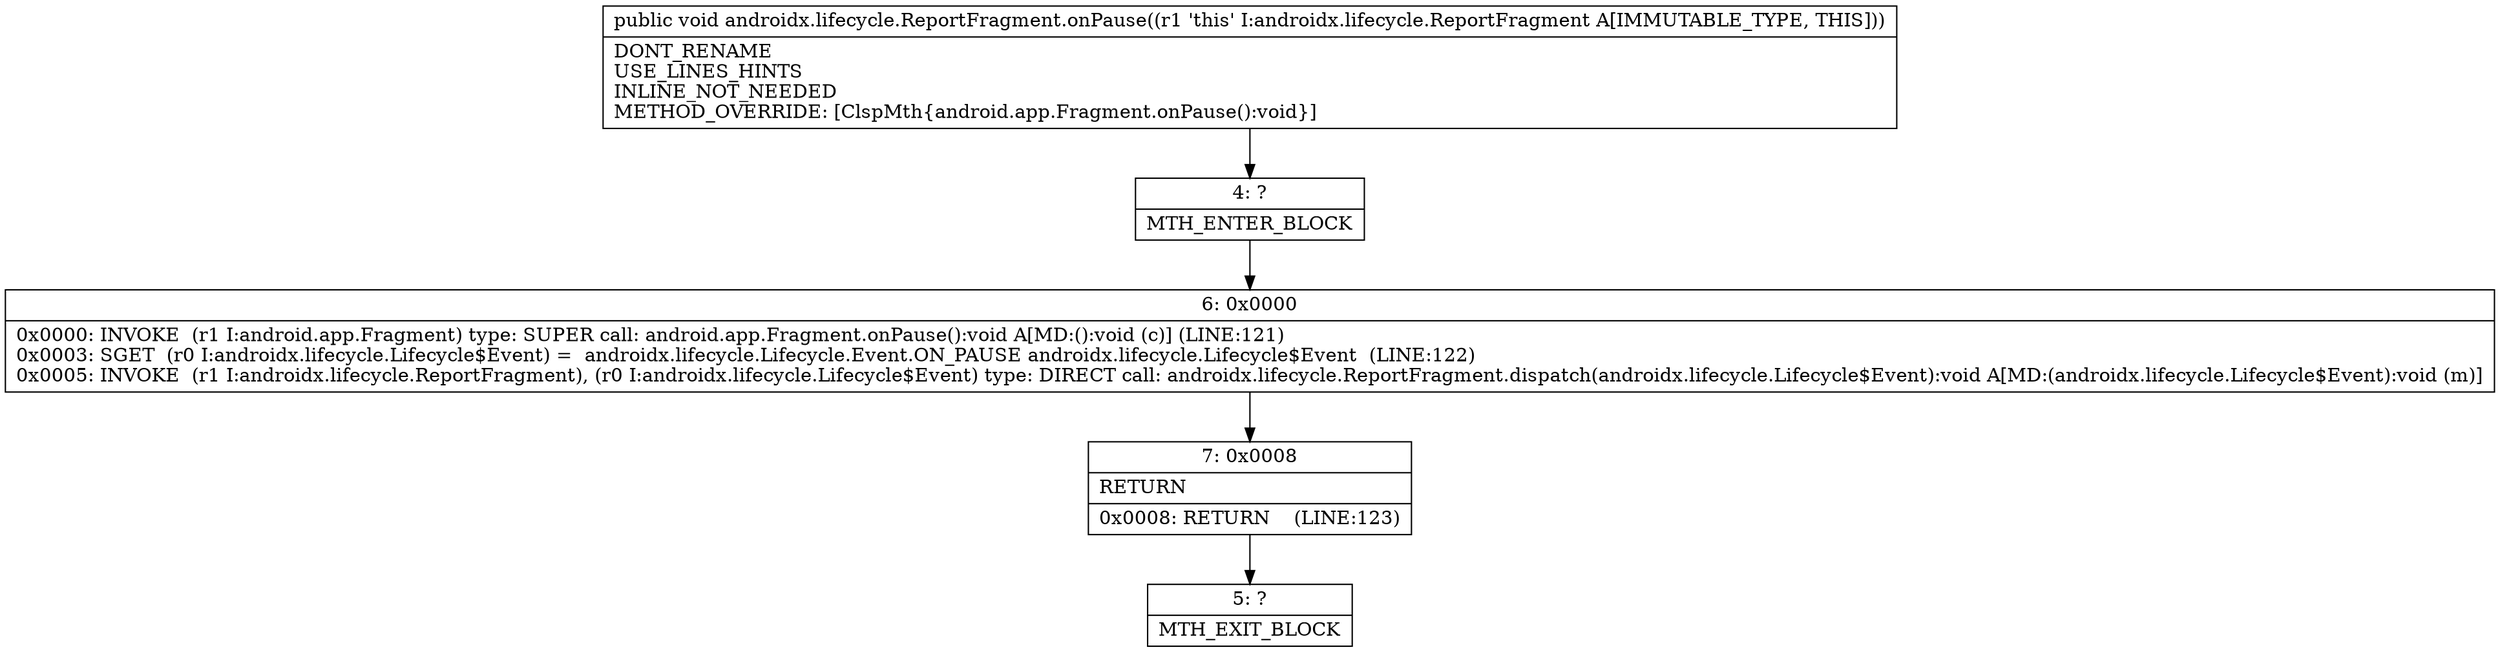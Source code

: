 digraph "CFG forandroidx.lifecycle.ReportFragment.onPause()V" {
Node_4 [shape=record,label="{4\:\ ?|MTH_ENTER_BLOCK\l}"];
Node_6 [shape=record,label="{6\:\ 0x0000|0x0000: INVOKE  (r1 I:android.app.Fragment) type: SUPER call: android.app.Fragment.onPause():void A[MD:():void (c)] (LINE:121)\l0x0003: SGET  (r0 I:androidx.lifecycle.Lifecycle$Event) =  androidx.lifecycle.Lifecycle.Event.ON_PAUSE androidx.lifecycle.Lifecycle$Event  (LINE:122)\l0x0005: INVOKE  (r1 I:androidx.lifecycle.ReportFragment), (r0 I:androidx.lifecycle.Lifecycle$Event) type: DIRECT call: androidx.lifecycle.ReportFragment.dispatch(androidx.lifecycle.Lifecycle$Event):void A[MD:(androidx.lifecycle.Lifecycle$Event):void (m)]\l}"];
Node_7 [shape=record,label="{7\:\ 0x0008|RETURN\l|0x0008: RETURN    (LINE:123)\l}"];
Node_5 [shape=record,label="{5\:\ ?|MTH_EXIT_BLOCK\l}"];
MethodNode[shape=record,label="{public void androidx.lifecycle.ReportFragment.onPause((r1 'this' I:androidx.lifecycle.ReportFragment A[IMMUTABLE_TYPE, THIS]))  | DONT_RENAME\lUSE_LINES_HINTS\lINLINE_NOT_NEEDED\lMETHOD_OVERRIDE: [ClspMth\{android.app.Fragment.onPause():void\}]\l}"];
MethodNode -> Node_4;Node_4 -> Node_6;
Node_6 -> Node_7;
Node_7 -> Node_5;
}

